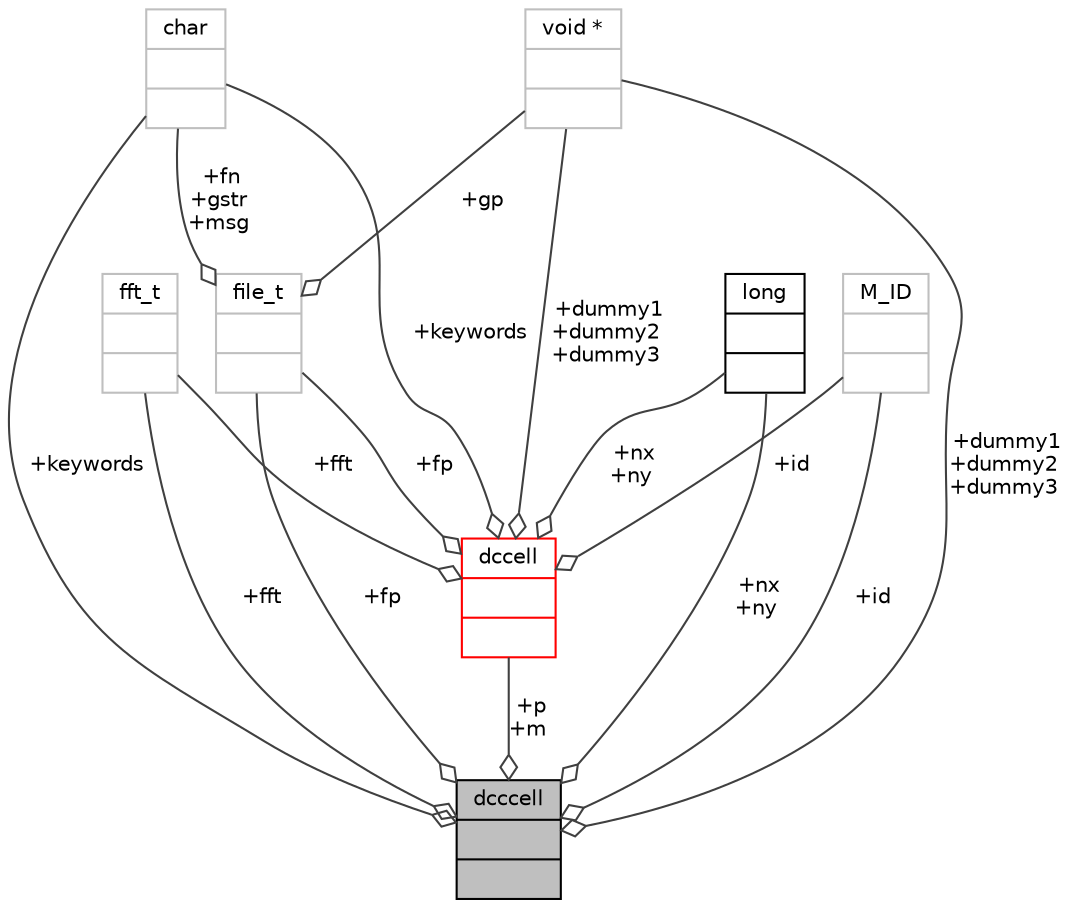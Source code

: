 digraph "dcccell"
{
 // INTERACTIVE_SVG=YES
  bgcolor="transparent";
  edge [fontname="Helvetica",fontsize="10",labelfontname="Helvetica",labelfontsize="10"];
  node [fontname="Helvetica",fontsize="10",shape=record];
  Node327 [label="{dcccell\n||}",height=0.2,width=0.4,color="black", fillcolor="grey75", style="filled", fontcolor="black"];
  Node328 -> Node327 [color="grey25",fontsize="10",style="solid",label=" +fp" ,arrowhead="odiamond",fontname="Helvetica"];
  Node328 [label="{file_t\n||}",height=0.2,width=0.4,color="grey75"];
  Node329 -> Node328 [color="grey25",fontsize="10",style="solid",label=" +fn\n+gstr\n+msg" ,arrowhead="odiamond",fontname="Helvetica"];
  Node329 [label="{char\n||}",height=0.2,width=0.4,color="grey75"];
  Node331 -> Node328 [color="grey25",fontsize="10",style="solid",label=" +gp" ,arrowhead="odiamond",fontname="Helvetica"];
  Node331 [label="{void *\n||}",height=0.2,width=0.4,color="grey75"];
  Node332 -> Node327 [color="grey25",fontsize="10",style="solid",label=" +fft" ,arrowhead="odiamond",fontname="Helvetica"];
  Node332 [label="{fft_t\n||}",height=0.2,width=0.4,color="grey75"];
  Node335 -> Node327 [color="grey25",fontsize="10",style="solid",label=" +p\n+m" ,arrowhead="odiamond",fontname="Helvetica"];
  Node335 [label="{dccell\n||}",height=0.2,width=0.4,color="red",URL="$df/def/type_8h.html#d1/df9/structdccell"];
  Node328 -> Node335 [color="grey25",fontsize="10",style="solid",label=" +fp" ,arrowhead="odiamond",fontname="Helvetica"];
  Node332 -> Node335 [color="grey25",fontsize="10",style="solid",label=" +fft" ,arrowhead="odiamond",fontname="Helvetica"];
  Node329 -> Node335 [color="grey25",fontsize="10",style="solid",label=" +keywords" ,arrowhead="odiamond",fontname="Helvetica"];
  Node339 -> Node335 [color="grey25",fontsize="10",style="solid",label=" +nx\n+ny" ,arrowhead="odiamond",fontname="Helvetica"];
  Node339 [label="{long\n||}",height=0.2,width=0.4,color="black",URL="$d7/d63/classlong.html"];
  Node343 -> Node335 [color="grey25",fontsize="10",style="solid",label=" +id" ,arrowhead="odiamond",fontname="Helvetica"];
  Node343 [label="{M_ID\n||}",height=0.2,width=0.4,color="grey75"];
  Node331 -> Node335 [color="grey25",fontsize="10",style="solid",label=" +dummy1\n+dummy2\n+dummy3" ,arrowhead="odiamond",fontname="Helvetica"];
  Node329 -> Node327 [color="grey25",fontsize="10",style="solid",label=" +keywords" ,arrowhead="odiamond",fontname="Helvetica"];
  Node339 -> Node327 [color="grey25",fontsize="10",style="solid",label=" +nx\n+ny" ,arrowhead="odiamond",fontname="Helvetica"];
  Node343 -> Node327 [color="grey25",fontsize="10",style="solid",label=" +id" ,arrowhead="odiamond",fontname="Helvetica"];
  Node331 -> Node327 [color="grey25",fontsize="10",style="solid",label=" +dummy1\n+dummy2\n+dummy3" ,arrowhead="odiamond",fontname="Helvetica"];
}
